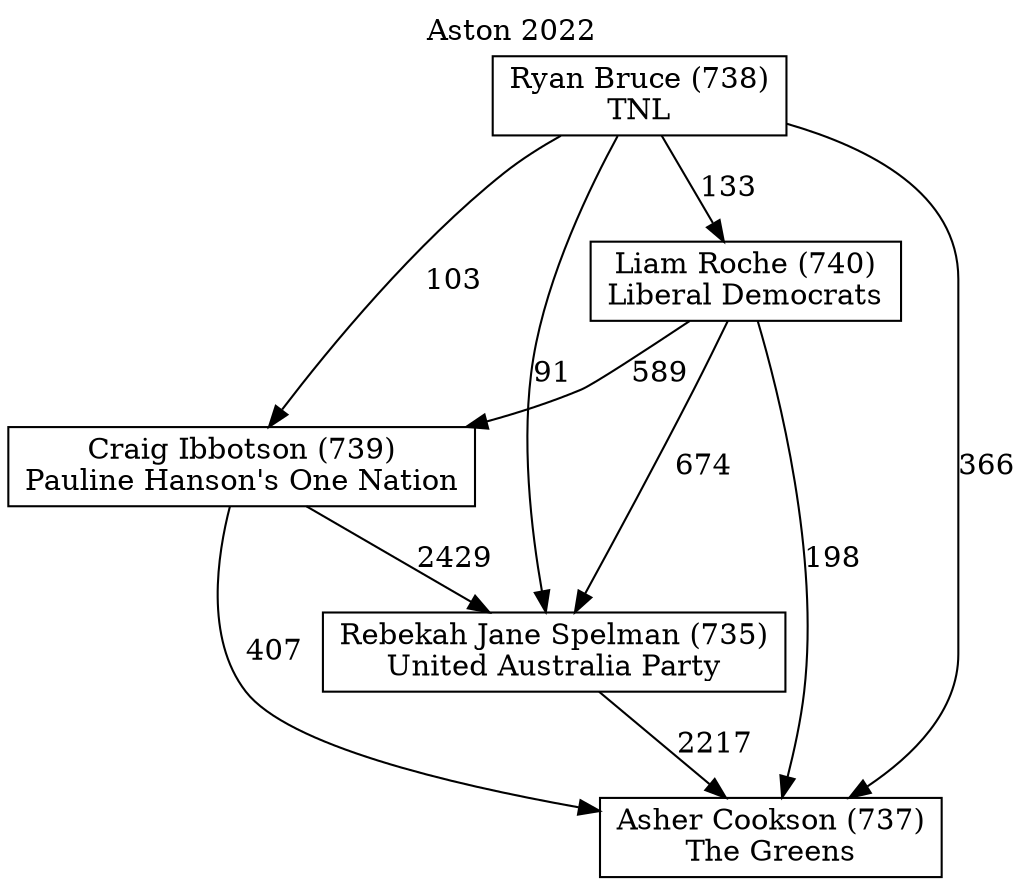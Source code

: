 // House preference flow
digraph "Asher Cookson (737)_Aston_2022" {
	graph [label="Aston 2022" labelloc=t mclimit=10]
	node [shape=box]
	"Rebekah Jane Spelman (735)" [label="Rebekah Jane Spelman (735)
United Australia Party"]
	"Liam Roche (740)" [label="Liam Roche (740)
Liberal Democrats"]
	"Asher Cookson (737)" [label="Asher Cookson (737)
The Greens"]
	"Ryan Bruce (738)" [label="Ryan Bruce (738)
TNL"]
	"Craig Ibbotson (739)" [label="Craig Ibbotson (739)
Pauline Hanson's One Nation"]
	"Rebekah Jane Spelman (735)" -> "Asher Cookson (737)" [label=2217]
	"Liam Roche (740)" -> "Asher Cookson (737)" [label=198]
	"Ryan Bruce (738)" -> "Liam Roche (740)" [label=133]
	"Ryan Bruce (738)" -> "Craig Ibbotson (739)" [label=103]
	"Liam Roche (740)" -> "Craig Ibbotson (739)" [label=589]
	"Craig Ibbotson (739)" -> "Asher Cookson (737)" [label=407]
	"Ryan Bruce (738)" -> "Asher Cookson (737)" [label=366]
	"Liam Roche (740)" -> "Rebekah Jane Spelman (735)" [label=674]
	"Ryan Bruce (738)" -> "Rebekah Jane Spelman (735)" [label=91]
	"Craig Ibbotson (739)" -> "Rebekah Jane Spelman (735)" [label=2429]
}
